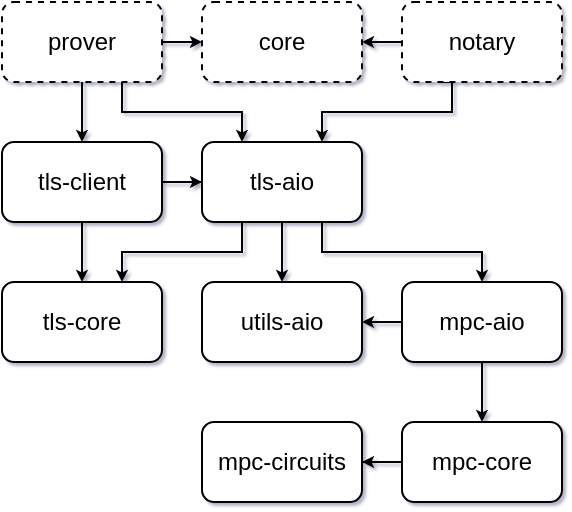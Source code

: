 <mxfile version="19.0.0" type="device"><diagram id="CEkUc7t8Aq7GvisyquvB" name="Page-1"><mxGraphModel dx="1092" dy="597" grid="1" gridSize="10" guides="1" tooltips="1" connect="1" arrows="1" fold="1" page="1" pageScale="1" pageWidth="850" pageHeight="1100" background="none" math="0" shadow="1"><root><mxCell id="0"/><mxCell id="1" parent="0"/><mxCell id="lJlYHuYrdWF9gjb1gTt0-38" style="edgeStyle=orthogonalEdgeStyle;rounded=0;jumpStyle=arc;orthogonalLoop=1;jettySize=auto;html=1;entryX=1;entryY=0.5;entryDx=0;entryDy=0;endSize=3;" edge="1" parent="1" source="ZcK8TsjQmwlSixA5v_Mw-1" target="ZcK8TsjQmwlSixA5v_Mw-11"><mxGeometry relative="1" as="geometry"/></mxCell><mxCell id="ZcK8TsjQmwlSixA5v_Mw-1" value="mpc-core" style="rounded=1;whiteSpace=wrap;html=1;" parent="1" vertex="1"><mxGeometry x="420" y="450" width="80" height="40" as="geometry"/></mxCell><mxCell id="lJlYHuYrdWF9gjb1gTt0-34" style="edgeStyle=elbowEdgeStyle;rounded=0;jumpStyle=arc;orthogonalLoop=1;jettySize=auto;html=1;exitX=0;exitY=0.5;exitDx=0;exitDy=0;entryX=1;entryY=0.5;entryDx=0;entryDy=0;endSize=3;" edge="1" parent="1" source="ZcK8TsjQmwlSixA5v_Mw-4" target="ZcK8TsjQmwlSixA5v_Mw-13"><mxGeometry relative="1" as="geometry"/></mxCell><mxCell id="lJlYHuYrdWF9gjb1gTt0-35" style="edgeStyle=elbowEdgeStyle;rounded=0;jumpStyle=arc;orthogonalLoop=1;jettySize=auto;html=1;entryX=0.5;entryY=0;entryDx=0;entryDy=0;endSize=3;" edge="1" parent="1" source="ZcK8TsjQmwlSixA5v_Mw-4" target="ZcK8TsjQmwlSixA5v_Mw-1"><mxGeometry relative="1" as="geometry"/></mxCell><mxCell id="ZcK8TsjQmwlSixA5v_Mw-4" value="mpc-aio" style="rounded=1;whiteSpace=wrap;html=1;" parent="1" vertex="1"><mxGeometry x="420" y="380" width="80" height="40" as="geometry"/></mxCell><mxCell id="ZcK8TsjQmwlSixA5v_Mw-14" style="edgeStyle=orthogonalEdgeStyle;rounded=0;orthogonalLoop=1;jettySize=auto;html=1;exitX=0.5;exitY=1;exitDx=0;exitDy=0;entryX=0.5;entryY=0;entryDx=0;entryDy=0;endSize=3;" parent="1" source="ZcK8TsjQmwlSixA5v_Mw-5" target="ZcK8TsjQmwlSixA5v_Mw-13" edge="1"><mxGeometry relative="1" as="geometry"/></mxCell><mxCell id="lJlYHuYrdWF9gjb1gTt0-37" style="edgeStyle=orthogonalEdgeStyle;rounded=0;jumpStyle=arc;orthogonalLoop=1;jettySize=auto;html=1;exitX=0.75;exitY=1;exitDx=0;exitDy=0;entryX=0.5;entryY=0;entryDx=0;entryDy=0;endSize=3;" edge="1" parent="1" source="ZcK8TsjQmwlSixA5v_Mw-5" target="ZcK8TsjQmwlSixA5v_Mw-4"><mxGeometry relative="1" as="geometry"><Array as="points"><mxPoint x="380" y="365"/><mxPoint x="460" y="365"/></Array></mxGeometry></mxCell><mxCell id="lJlYHuYrdWF9gjb1gTt0-39" style="edgeStyle=orthogonalEdgeStyle;rounded=0;jumpStyle=arc;orthogonalLoop=1;jettySize=auto;html=1;exitX=0.25;exitY=1;exitDx=0;exitDy=0;entryX=0.75;entryY=0;entryDx=0;entryDy=0;endSize=3;" edge="1" parent="1" source="ZcK8TsjQmwlSixA5v_Mw-5" target="lJlYHuYrdWF9gjb1gTt0-25"><mxGeometry relative="1" as="geometry"><Array as="points"><mxPoint x="340" y="365"/><mxPoint x="280" y="365"/></Array></mxGeometry></mxCell><UserObject label="tls-aio" tooltip="tls-aio" id="ZcK8TsjQmwlSixA5v_Mw-5"><mxCell style="rounded=1;whiteSpace=wrap;html=1;" parent="1" vertex="1"><mxGeometry x="320" y="310" width="80" height="40" as="geometry"/></mxCell></UserObject><mxCell id="ZcK8TsjQmwlSixA5v_Mw-11" value="mpc-circuits" style="rounded=1;whiteSpace=wrap;html=1;" parent="1" vertex="1"><mxGeometry x="320" y="450" width="80" height="40" as="geometry"/></mxCell><mxCell id="ZcK8TsjQmwlSixA5v_Mw-13" value="utils-aio" style="rounded=1;whiteSpace=wrap;html=1;" parent="1" vertex="1"><mxGeometry x="320" y="380" width="80" height="40" as="geometry"/></mxCell><mxCell id="ZcK8TsjQmwlSixA5v_Mw-25" style="edgeStyle=orthogonalEdgeStyle;rounded=0;orthogonalLoop=1;jettySize=auto;html=1;exitX=1;exitY=0.5;exitDx=0;exitDy=0;entryX=0;entryY=0.5;entryDx=0;entryDy=0;endSize=3;" parent="1" source="ZcK8TsjQmwlSixA5v_Mw-17" target="ZcK8TsjQmwlSixA5v_Mw-24" edge="1"><mxGeometry relative="1" as="geometry"/></mxCell><mxCell id="lJlYHuYrdWF9gjb1gTt0-22" style="edgeStyle=orthogonalEdgeStyle;rounded=0;orthogonalLoop=1;jettySize=auto;html=1;exitX=0.75;exitY=1;exitDx=0;exitDy=0;entryX=0.25;entryY=0;entryDx=0;entryDy=0;endSize=3;" edge="1" parent="1" source="ZcK8TsjQmwlSixA5v_Mw-17" target="ZcK8TsjQmwlSixA5v_Mw-5"><mxGeometry relative="1" as="geometry"><Array as="points"><mxPoint x="280" y="295"/><mxPoint x="340" y="295"/></Array></mxGeometry></mxCell><mxCell id="lJlYHuYrdWF9gjb1gTt0-41" style="edgeStyle=orthogonalEdgeStyle;rounded=0;jumpStyle=arc;orthogonalLoop=1;jettySize=auto;html=1;entryX=0.5;entryY=0;entryDx=0;entryDy=0;endSize=3;" edge="1" parent="1" source="ZcK8TsjQmwlSixA5v_Mw-17" target="lJlYHuYrdWF9gjb1gTt0-19"><mxGeometry relative="1" as="geometry"/></mxCell><mxCell id="ZcK8TsjQmwlSixA5v_Mw-17" value="prover" style="rounded=1;whiteSpace=wrap;html=1;dashed=1;" parent="1" vertex="1"><mxGeometry x="220" y="240" width="80" height="40" as="geometry"/></mxCell><mxCell id="ZcK8TsjQmwlSixA5v_Mw-26" style="edgeStyle=orthogonalEdgeStyle;rounded=0;orthogonalLoop=1;jettySize=auto;html=1;exitX=0;exitY=0.5;exitDx=0;exitDy=0;entryX=1;entryY=0.5;entryDx=0;entryDy=0;endSize=3;" parent="1" source="ZcK8TsjQmwlSixA5v_Mw-18" target="ZcK8TsjQmwlSixA5v_Mw-24" edge="1"><mxGeometry relative="1" as="geometry"/></mxCell><mxCell id="lJlYHuYrdWF9gjb1gTt0-23" style="edgeStyle=orthogonalEdgeStyle;rounded=0;orthogonalLoop=1;jettySize=auto;html=1;exitX=0.25;exitY=1;exitDx=0;exitDy=0;entryX=0.75;entryY=0;entryDx=0;entryDy=0;endSize=3;" edge="1" parent="1" source="ZcK8TsjQmwlSixA5v_Mw-18" target="ZcK8TsjQmwlSixA5v_Mw-5"><mxGeometry relative="1" as="geometry"><Array as="points"><mxPoint x="445" y="280"/><mxPoint x="445" y="295"/><mxPoint x="380" y="295"/></Array></mxGeometry></mxCell><mxCell id="ZcK8TsjQmwlSixA5v_Mw-18" value="notary" style="rounded=1;whiteSpace=wrap;html=1;dashed=1;" parent="1" vertex="1"><mxGeometry x="420" y="240" width="80" height="40" as="geometry"/></mxCell><mxCell id="ZcK8TsjQmwlSixA5v_Mw-24" value="core" style="rounded=1;whiteSpace=wrap;html=1;dashed=1;" parent="1" vertex="1"><mxGeometry x="320" y="240" width="80" height="40" as="geometry"/></mxCell><mxCell id="lJlYHuYrdWF9gjb1gTt0-24" style="edgeStyle=orthogonalEdgeStyle;rounded=0;orthogonalLoop=1;jettySize=auto;html=1;entryX=0;entryY=0.5;entryDx=0;entryDy=0;endSize=3;" edge="1" parent="1" source="lJlYHuYrdWF9gjb1gTt0-19" target="ZcK8TsjQmwlSixA5v_Mw-5"><mxGeometry relative="1" as="geometry"/></mxCell><mxCell id="lJlYHuYrdWF9gjb1gTt0-40" style="edgeStyle=orthogonalEdgeStyle;rounded=0;jumpStyle=arc;orthogonalLoop=1;jettySize=auto;html=1;entryX=0.5;entryY=0;entryDx=0;entryDy=0;endSize=3;" edge="1" parent="1" source="lJlYHuYrdWF9gjb1gTt0-19" target="lJlYHuYrdWF9gjb1gTt0-25"><mxGeometry relative="1" as="geometry"/></mxCell><UserObject label="tls-client" tooltip="tls-aio" id="lJlYHuYrdWF9gjb1gTt0-19"><mxCell style="rounded=1;whiteSpace=wrap;html=1;" vertex="1" parent="1"><mxGeometry x="220" y="310" width="80" height="40" as="geometry"/></mxCell></UserObject><UserObject label="tls-core" tooltip="tls-aio" id="lJlYHuYrdWF9gjb1gTt0-25"><mxCell style="rounded=1;whiteSpace=wrap;html=1;" vertex="1" parent="1"><mxGeometry x="220" y="380" width="80" height="40" as="geometry"/></mxCell></UserObject></root></mxGraphModel></diagram></mxfile>